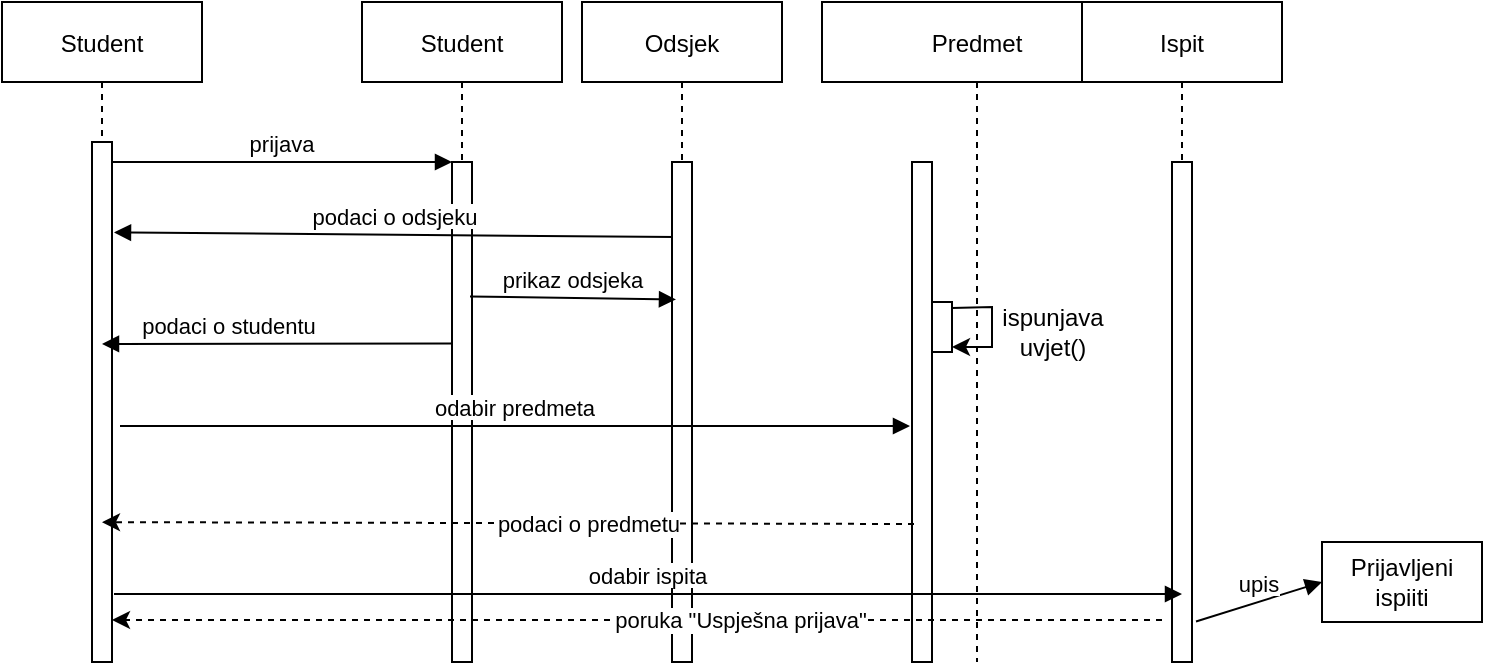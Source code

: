 <mxfile version="16.2.4" type="device"><diagram id="kgpKYQtTHZ0yAKxKKP6v" name="Page-1"><mxGraphModel dx="1422" dy="794" grid="1" gridSize="10" guides="1" tooltips="1" connect="1" arrows="1" fold="1" page="1" pageScale="1" pageWidth="850" pageHeight="1100" math="0" shadow="0"><root><mxCell id="0"/><mxCell id="1" parent="0"/><mxCell id="3nuBFxr9cyL0pnOWT2aG-1" value="Student" style="shape=umlLifeline;perimeter=lifelinePerimeter;container=1;collapsible=0;recursiveResize=0;rounded=0;shadow=0;strokeWidth=1;" parent="1" vertex="1"><mxGeometry x="120" y="80" width="100" height="330" as="geometry"/></mxCell><mxCell id="3nuBFxr9cyL0pnOWT2aG-2" value="" style="points=[];perimeter=orthogonalPerimeter;rounded=0;shadow=0;strokeWidth=1;" parent="3nuBFxr9cyL0pnOWT2aG-1" vertex="1"><mxGeometry x="45" y="70" width="10" height="260" as="geometry"/></mxCell><mxCell id="3nuBFxr9cyL0pnOWT2aG-5" value="Student" style="shape=umlLifeline;perimeter=lifelinePerimeter;container=1;collapsible=0;recursiveResize=0;rounded=0;shadow=0;strokeWidth=1;" parent="1" vertex="1"><mxGeometry x="300" y="80" width="100" height="330" as="geometry"/></mxCell><mxCell id="3nuBFxr9cyL0pnOWT2aG-6" value="" style="points=[];perimeter=orthogonalPerimeter;rounded=0;shadow=0;strokeWidth=1;" parent="3nuBFxr9cyL0pnOWT2aG-5" vertex="1"><mxGeometry x="45" y="80" width="10" height="250" as="geometry"/></mxCell><mxCell id="3nuBFxr9cyL0pnOWT2aG-8" value="prijava" style="verticalAlign=bottom;endArrow=block;entryX=0;entryY=0;shadow=0;strokeWidth=1;" parent="1" source="3nuBFxr9cyL0pnOWT2aG-2" target="3nuBFxr9cyL0pnOWT2aG-6" edge="1"><mxGeometry relative="1" as="geometry"><mxPoint x="275" y="160" as="sourcePoint"/></mxGeometry></mxCell><mxCell id="3nuBFxr9cyL0pnOWT2aG-9" value="podaci o odsjeku" style="verticalAlign=bottom;endArrow=block;entryX=1.1;entryY=0.174;shadow=0;strokeWidth=1;entryDx=0;entryDy=0;entryPerimeter=0;exitX=0.2;exitY=0.15;exitDx=0;exitDy=0;exitPerimeter=0;" parent="1" source="aOMKhVStwrWIJZIxuPuk-6" target="3nuBFxr9cyL0pnOWT2aG-2" edge="1"><mxGeometry relative="1" as="geometry"><mxPoint x="240" y="200" as="sourcePoint"/></mxGeometry></mxCell><mxCell id="aOMKhVStwrWIJZIxuPuk-1" value="Predmet" style="shape=umlLifeline;perimeter=lifelinePerimeter;container=1;collapsible=0;recursiveResize=0;rounded=0;shadow=0;strokeWidth=1;" vertex="1" parent="1"><mxGeometry x="530" y="80" width="155" height="330" as="geometry"/></mxCell><mxCell id="aOMKhVStwrWIJZIxuPuk-2" value="" style="points=[];perimeter=orthogonalPerimeter;rounded=0;shadow=0;strokeWidth=1;" vertex="1" parent="aOMKhVStwrWIJZIxuPuk-1"><mxGeometry x="45" y="80" width="10" height="250" as="geometry"/></mxCell><mxCell id="aOMKhVStwrWIJZIxuPuk-12" value="" style="points=[];perimeter=orthogonalPerimeter;rounded=0;shadow=0;strokeWidth=1;" vertex="1" parent="aOMKhVStwrWIJZIxuPuk-1"><mxGeometry x="55" y="150" width="10" height="25" as="geometry"/></mxCell><mxCell id="aOMKhVStwrWIJZIxuPuk-11" value="" style="endArrow=classic;html=1;rounded=0;exitX=1;exitY=0.12;exitDx=0;exitDy=0;exitPerimeter=0;edgeStyle=orthogonalEdgeStyle;" edge="1" parent="aOMKhVStwrWIJZIxuPuk-1" source="aOMKhVStwrWIJZIxuPuk-12" target="aOMKhVStwrWIJZIxuPuk-12"><mxGeometry width="50" height="50" relative="1" as="geometry"><mxPoint x="55" y="320" as="sourcePoint"/><mxPoint x="105" y="270" as="targetPoint"/></mxGeometry></mxCell><mxCell id="aOMKhVStwrWIJZIxuPuk-13" value="ispunjava &lt;br&gt;uvjet()" style="text;html=1;align=center;verticalAlign=middle;resizable=0;points=[];autosize=1;strokeColor=none;fillColor=none;" vertex="1" parent="aOMKhVStwrWIJZIxuPuk-1"><mxGeometry x="80" y="150" width="70" height="30" as="geometry"/></mxCell><mxCell id="aOMKhVStwrWIJZIxuPuk-3" value="Ispit" style="shape=umlLifeline;perimeter=lifelinePerimeter;container=1;collapsible=0;recursiveResize=0;rounded=0;shadow=0;strokeWidth=1;" vertex="1" parent="1"><mxGeometry x="660" y="80" width="100" height="330" as="geometry"/></mxCell><mxCell id="aOMKhVStwrWIJZIxuPuk-4" value="" style="points=[];perimeter=orthogonalPerimeter;rounded=0;shadow=0;strokeWidth=1;" vertex="1" parent="aOMKhVStwrWIJZIxuPuk-3"><mxGeometry x="45" y="80" width="10" height="250" as="geometry"/></mxCell><mxCell id="aOMKhVStwrWIJZIxuPuk-5" value="Odsjek" style="shape=umlLifeline;perimeter=lifelinePerimeter;container=1;collapsible=0;recursiveResize=0;rounded=0;shadow=0;strokeWidth=1;" vertex="1" parent="1"><mxGeometry x="410" y="80" width="100" height="330" as="geometry"/></mxCell><mxCell id="aOMKhVStwrWIJZIxuPuk-6" value="" style="points=[];perimeter=orthogonalPerimeter;rounded=0;shadow=0;strokeWidth=1;" vertex="1" parent="aOMKhVStwrWIJZIxuPuk-5"><mxGeometry x="45" y="80" width="10" height="250" as="geometry"/></mxCell><mxCell id="aOMKhVStwrWIJZIxuPuk-19" value="" style="endArrow=classic;html=1;rounded=0;dashed=1;entryX=0.5;entryY=0.731;entryDx=0;entryDy=0;entryPerimeter=0;" edge="1" parent="aOMKhVStwrWIJZIxuPuk-5"><mxGeometry width="50" height="50" relative="1" as="geometry"><mxPoint x="290" y="309" as="sourcePoint"/><mxPoint x="-235" y="309.0" as="targetPoint"/></mxGeometry></mxCell><mxCell id="aOMKhVStwrWIJZIxuPuk-20" value="poruka &quot;Uspješna prijava&quot;" style="edgeLabel;html=1;align=center;verticalAlign=middle;resizable=0;points=[];" vertex="1" connectable="0" parent="aOMKhVStwrWIJZIxuPuk-19"><mxGeometry x="-0.197" relative="1" as="geometry"><mxPoint as="offset"/></mxGeometry></mxCell><mxCell id="aOMKhVStwrWIJZIxuPuk-7" value="podaci o studentu" style="verticalAlign=bottom;endArrow=block;shadow=0;strokeWidth=1;exitX=0;exitY=0.363;exitDx=0;exitDy=0;exitPerimeter=0;" edge="1" parent="1" source="3nuBFxr9cyL0pnOWT2aG-6"><mxGeometry x="0.273" relative="1" as="geometry"><mxPoint x="340" y="217" as="sourcePoint"/><mxPoint x="170" y="251" as="targetPoint"/><mxPoint as="offset"/></mxGeometry></mxCell><mxCell id="aOMKhVStwrWIJZIxuPuk-8" value="prikaz odsjeka" style="verticalAlign=bottom;endArrow=block;shadow=0;strokeWidth=1;entryX=0.2;entryY=0.275;entryDx=0;entryDy=0;entryPerimeter=0;exitX=0.9;exitY=0.269;exitDx=0;exitDy=0;exitPerimeter=0;" edge="1" parent="1" source="3nuBFxr9cyL0pnOWT2aG-6" target="aOMKhVStwrWIJZIxuPuk-6"><mxGeometry relative="1" as="geometry"><mxPoint x="360" y="200" as="sourcePoint"/><mxPoint x="450" y="190" as="targetPoint"/></mxGeometry></mxCell><mxCell id="aOMKhVStwrWIJZIxuPuk-9" value="odabir predmeta" style="verticalAlign=bottom;endArrow=block;shadow=0;strokeWidth=1;exitX=1.4;exitY=0.546;exitDx=0;exitDy=0;exitPerimeter=0;entryX=-0.1;entryY=0.528;entryDx=0;entryDy=0;entryPerimeter=0;" edge="1" parent="1" source="3nuBFxr9cyL0pnOWT2aG-2" target="aOMKhVStwrWIJZIxuPuk-2"><mxGeometry relative="1" as="geometry"><mxPoint x="470" y="220.0" as="sourcePoint"/><mxPoint x="570" y="222.08" as="targetPoint"/></mxGeometry></mxCell><mxCell id="aOMKhVStwrWIJZIxuPuk-10" value="odabir ispita" style="verticalAlign=bottom;endArrow=block;shadow=0;strokeWidth=1;exitX=1.1;exitY=0.869;exitDx=0;exitDy=0;exitPerimeter=0;" edge="1" parent="1" source="3nuBFxr9cyL0pnOWT2aG-2"><mxGeometry relative="1" as="geometry"><mxPoint x="180" y="364" as="sourcePoint"/><mxPoint x="710" y="376" as="targetPoint"/></mxGeometry></mxCell><mxCell id="aOMKhVStwrWIJZIxuPuk-14" value="upis" style="verticalAlign=bottom;endArrow=block;shadow=0;strokeWidth=1;exitX=1.2;exitY=0.919;exitDx=0;exitDy=0;exitPerimeter=0;entryX=0;entryY=0.5;entryDx=0;entryDy=0;" edge="1" parent="1" source="aOMKhVStwrWIJZIxuPuk-4" target="aOMKhVStwrWIJZIxuPuk-15"><mxGeometry relative="1" as="geometry"><mxPoint x="720" y="310" as="sourcePoint"/><mxPoint x="780" y="310" as="targetPoint"/></mxGeometry></mxCell><mxCell id="aOMKhVStwrWIJZIxuPuk-15" value="Prijavljeni ispiiti" style="rounded=0;whiteSpace=wrap;html=1;" vertex="1" parent="1"><mxGeometry x="780" y="350" width="80" height="40" as="geometry"/></mxCell><mxCell id="aOMKhVStwrWIJZIxuPuk-16" value="" style="endArrow=classic;html=1;rounded=0;dashed=1;exitX=0.1;exitY=0.724;exitDx=0;exitDy=0;exitPerimeter=0;entryX=0.5;entryY=0.731;entryDx=0;entryDy=0;entryPerimeter=0;" edge="1" parent="1" source="aOMKhVStwrWIJZIxuPuk-2" target="3nuBFxr9cyL0pnOWT2aG-2"><mxGeometry width="50" height="50" relative="1" as="geometry"><mxPoint x="500" y="480" as="sourcePoint"/><mxPoint x="180" y="340" as="targetPoint"/></mxGeometry></mxCell><mxCell id="aOMKhVStwrWIJZIxuPuk-17" value="podaci o predmetu" style="edgeLabel;html=1;align=center;verticalAlign=middle;resizable=0;points=[];" vertex="1" connectable="0" parent="aOMKhVStwrWIJZIxuPuk-16"><mxGeometry x="-0.197" relative="1" as="geometry"><mxPoint as="offset"/></mxGeometry></mxCell></root></mxGraphModel></diagram></mxfile>